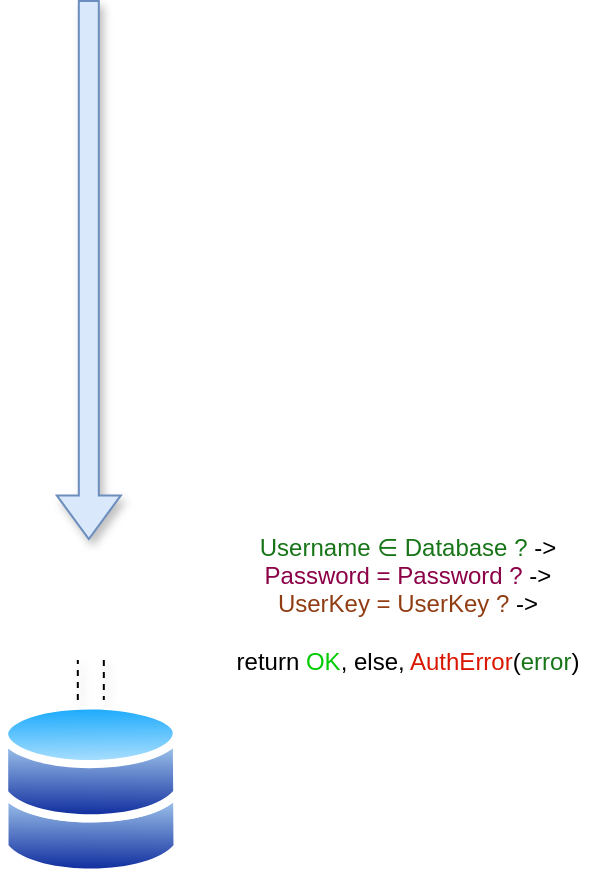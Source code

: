<mxfile version="21.6.8" type="github">
  <diagram id="l8hXMBHkgcEJcSW0mbfh" name="Page-1">
    <mxGraphModel dx="367" dy="196" grid="1" gridSize="10" guides="1" tooltips="1" connect="1" arrows="1" fold="1" page="1" pageScale="1" pageWidth="1169" pageHeight="827" math="0" shadow="0">
      <root>
        <mxCell id="0" />
        <mxCell id="1" parent="0" />
        <mxCell id="F8W67YJa6soCmaiYg5qT-3" value="" style="shape=flexArrow;endArrow=classic;html=1;rounded=0;endWidth=21.053;endSize=6.926;targetPerimeterSpacing=0;fillColor=#dae8fc;strokeColor=#6c8ebf;shadow=1;movable=0;resizable=0;rotatable=0;deletable=0;editable=0;locked=1;connectable=0;" edge="1" parent="1">
          <mxGeometry width="50" height="50" relative="1" as="geometry">
            <mxPoint x="514.41" y="370" as="sourcePoint" />
            <mxPoint x="514.41" y="640" as="targetPoint" />
          </mxGeometry>
        </mxCell>
        <mxCell id="F8W67YJa6soCmaiYg5qT-4" value="" style="shape=image;html=1;verticalAlign=top;verticalLabelPosition=bottom;labelBackgroundColor=#ffffff;imageAspect=0;aspect=fixed;image=https://cdn0.iconfinder.com/data/icons/phosphor-regular-vol-3/256/package-128.png;imageBackground=none;fillStyle=dots;" vertex="1" parent="1">
          <mxGeometry x="485.41" y="420" width="60" height="60" as="geometry" />
        </mxCell>
        <mxCell id="F8W67YJa6soCmaiYg5qT-7" value="" style="shape=image;html=1;verticalAlign=top;verticalLabelPosition=bottom;labelBackgroundColor=#ffffff;imageAspect=0;aspect=fixed;image=https://cdn4.iconfinder.com/data/icons/meBaze-Freebies/128/faq.png" vertex="1" parent="1">
          <mxGeometry x="487.41" y="644" width="56" height="56" as="geometry" />
        </mxCell>
        <mxCell id="F8W67YJa6soCmaiYg5qT-8" value="" style="image;aspect=fixed;perimeter=ellipsePerimeter;html=1;align=center;shadow=0;dashed=0;spacingTop=3;image=img/lib/active_directory/databases.svg;imageBorder=none;imageBackground=none;" vertex="1" parent="1">
          <mxGeometry x="470" y="720" width="90.82" height="89" as="geometry" />
        </mxCell>
        <mxCell id="F8W67YJa6soCmaiYg5qT-9" value="" style="endArrow=none;dashed=1;html=1;rounded=0;strokeWidth=1;shape=link;width=13;arcSize=29;shadow=1;targetPerimeterSpacing=0;endSize=11;startSize=10;exitX=0.5;exitY=0;exitDx=0;exitDy=0;" edge="1" parent="1" source="F8W67YJa6soCmaiYg5qT-8" target="F8W67YJa6soCmaiYg5qT-7">
          <mxGeometry width="50" height="50" relative="1" as="geometry">
            <mxPoint x="494.41" y="750" as="sourcePoint" />
            <mxPoint x="544.41" y="700" as="targetPoint" />
          </mxGeometry>
        </mxCell>
        <mxCell id="F8W67YJa6soCmaiYg5qT-10" value="" style="shape=image;html=1;verticalAlign=top;verticalLabelPosition=bottom;labelBackgroundColor=#ffffff;imageAspect=0;aspect=fixed;image=https://cdn4.iconfinder.com/data/icons/social-media-and-logos-12/32/Logo_dropbox_box-128.png;rotation=90;" vertex="1" parent="1">
          <mxGeometry x="543.41" y="651.5" width="41" height="41" as="geometry" />
        </mxCell>
        <mxCell id="F8W67YJa6soCmaiYg5qT-16" value="&lt;font color=&quot;#177517&quot;&gt;Username&amp;nbsp;∈ Database ?&lt;/font&gt; -&amp;gt;&lt;br&gt;&lt;font color=&quot;#8c0047&quot;&gt;Password = Password ?&lt;/font&gt; -&amp;gt;&lt;br&gt;&lt;font color=&quot;#913d13&quot;&gt;UserKey = UserKey ?&lt;/font&gt; -&amp;gt;&lt;br&gt;&lt;br&gt;return &lt;font color=&quot;#00cc00&quot;&gt;OK&lt;/font&gt;, else, &lt;font color=&quot;#d91600&quot;&gt;AuthError&lt;/font&gt;(&lt;font color=&quot;#177517&quot;&gt;error&lt;/font&gt;)" style="text;html=1;strokeColor=none;fillColor=none;align=center;verticalAlign=middle;whiteSpace=wrap;rounded=0;" vertex="1" parent="1">
          <mxGeometry x="584.41" y="638" width="180" height="68" as="geometry" />
        </mxCell>
      </root>
    </mxGraphModel>
  </diagram>
</mxfile>

